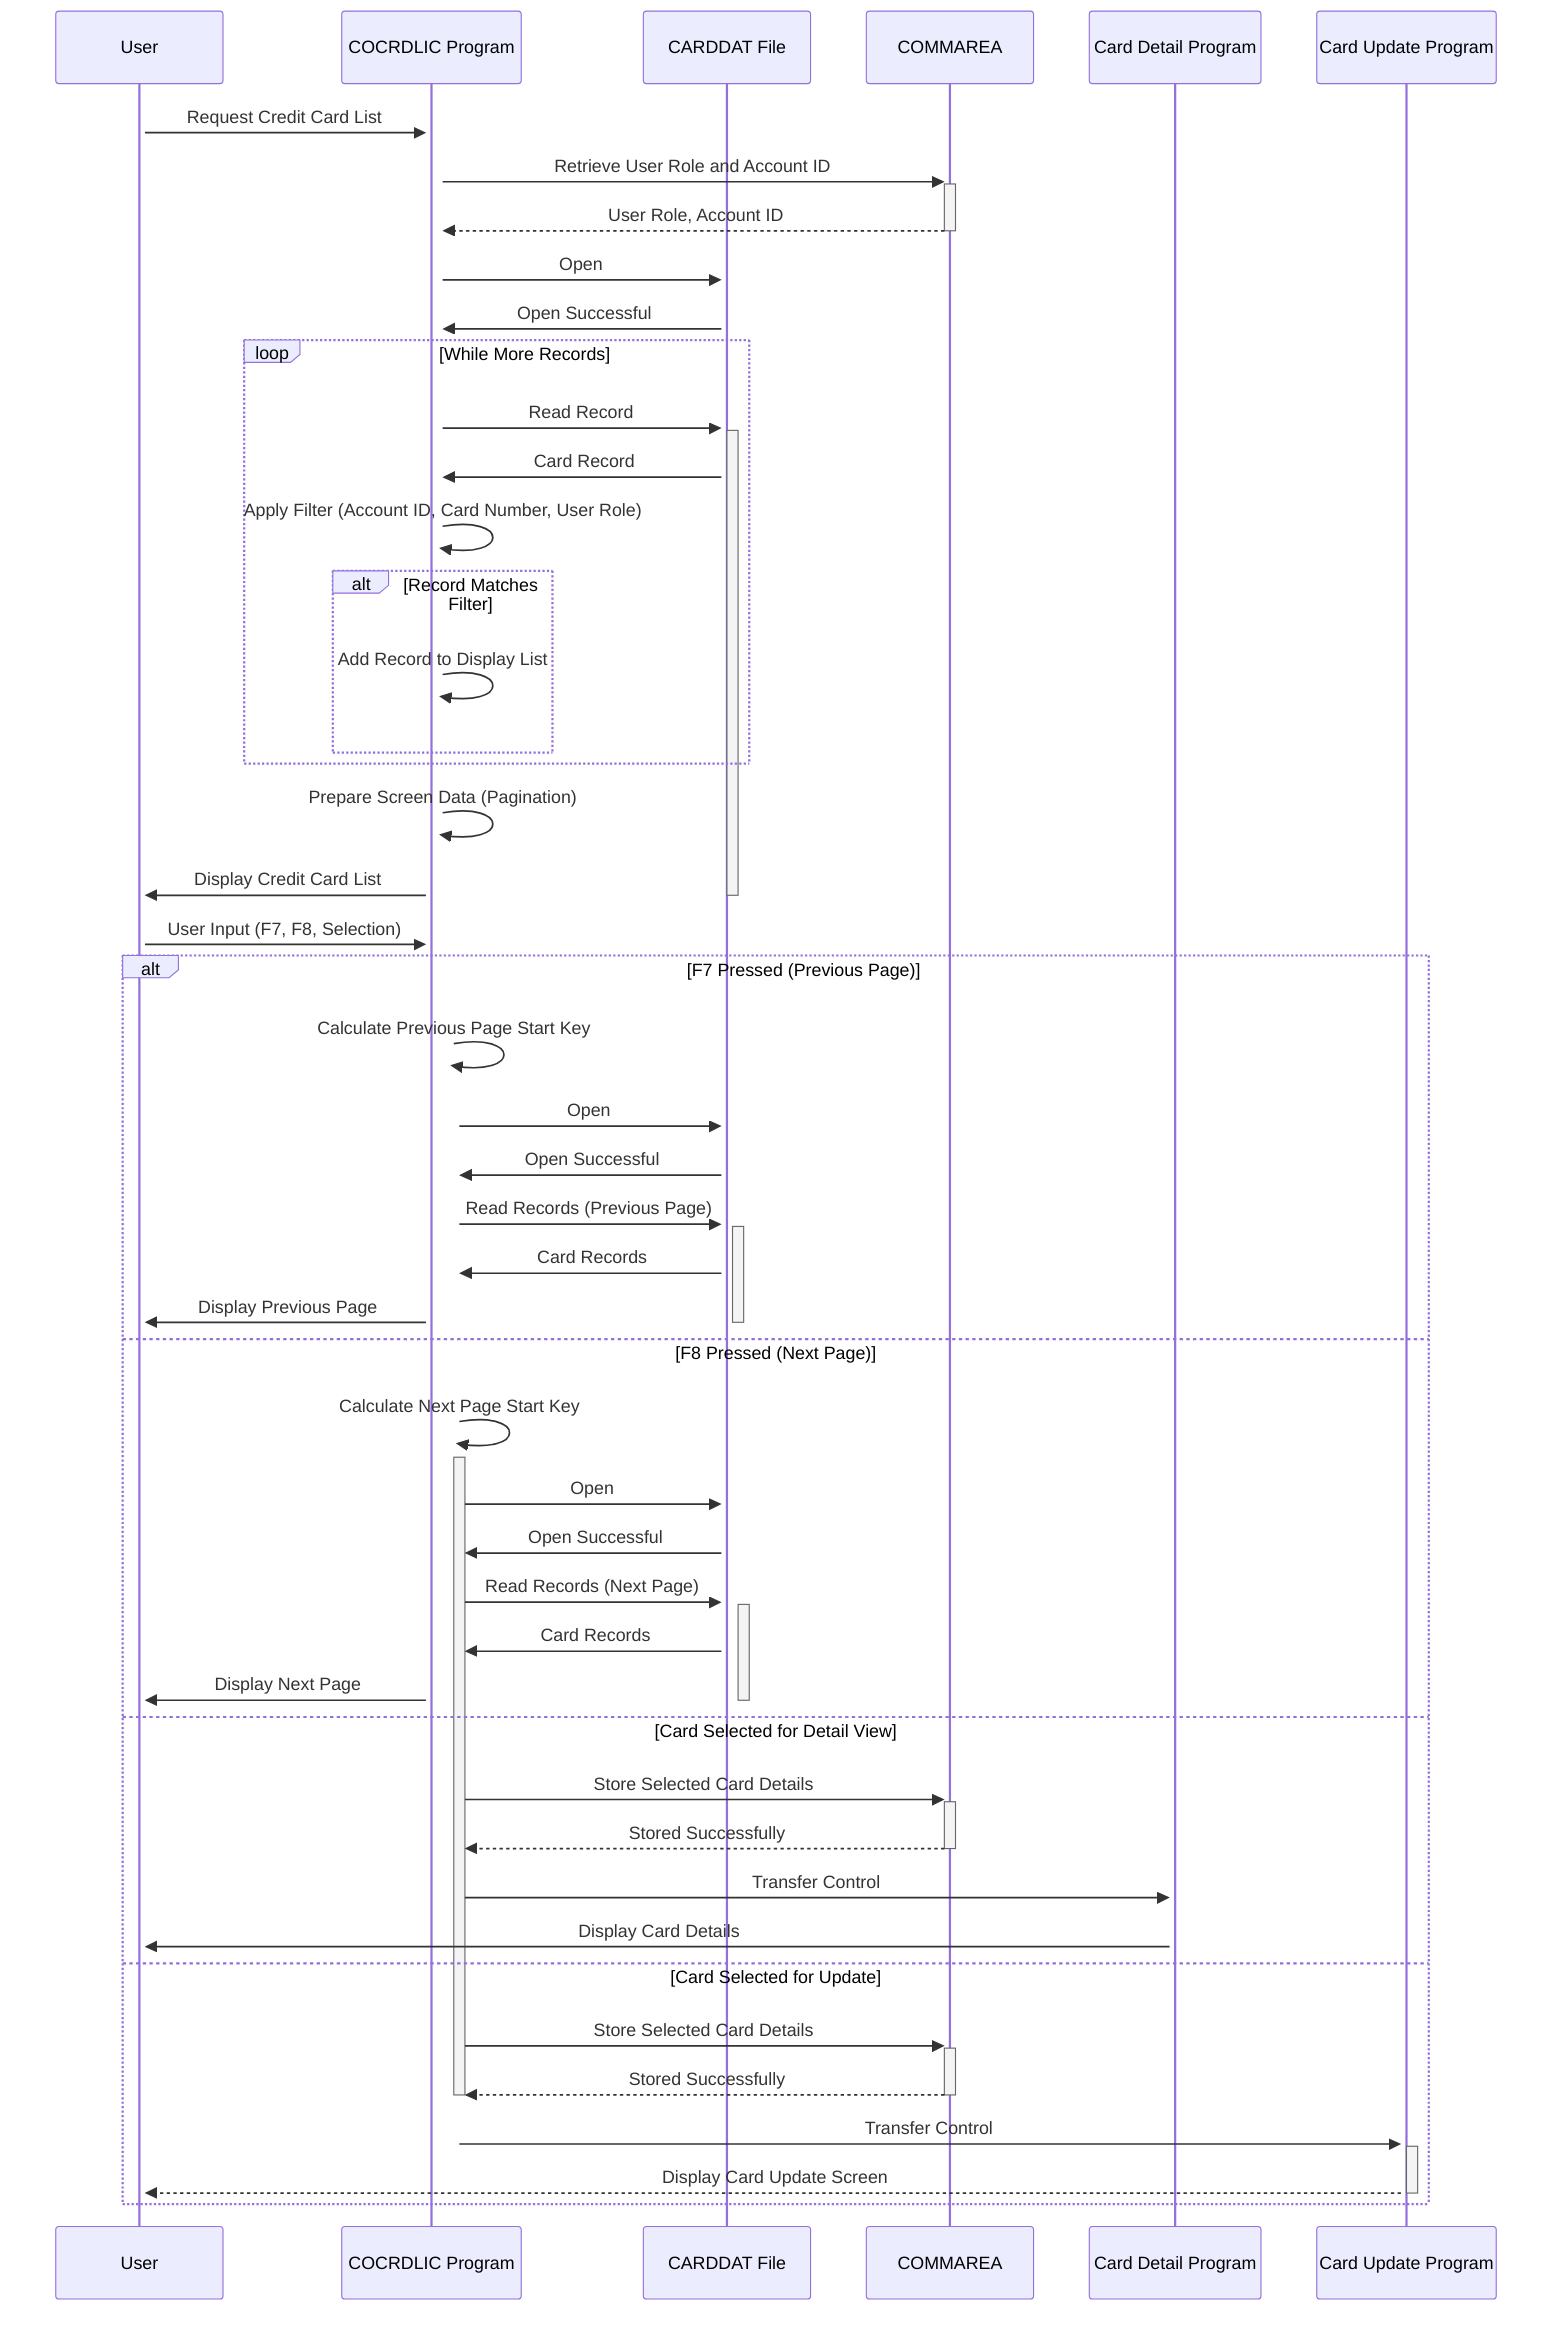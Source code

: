 sequenceDiagram
    %%Indicates the Participants involved in the process
    participant User
    participant COCRDLIC Program
    participant CARDDAT File
    participant COMMAREA
    participant Card Detail Program
    participant Card Update Program

    activate User
    User->>+COCRDLIC Program: Request Credit Card List
    activate COCRDLIC Program
    COCRDLIC Program->>+COMMAREA: Retrieve User Role and Account ID
    COMMAREA-->>-COCRDLIC Program: User Role, Account ID
    COCRDLIC Program->>+CARDDAT File: Open
    CARDDAT File->>COCRDLIC Program: Open Successful

    loop While More Records
        COCRDLIC Program->>+CARDDAT File: Read Record
        CARDDAT File->>COCRDLIC Program: Card Record
        COCRDLIC Program->>COCRDLIC Program: Apply Filter (Account ID, Card Number, User Role)
        alt Record Matches Filter
            COCRDLIC Program->>COCRDLIC Program: Add Record to Display List
        end
    end
    COCRDLIC Program->>+COCRDLIC Program: Prepare Screen Data (Pagination)
    COCRDLIC Program->>User: Display Credit Card List
    deactivate CARDDAT File
    User->>+COCRDLIC Program: User Input (F7, F8, Selection)
    alt F7 Pressed (Previous Page)
        COCRDLIC Program->>+COCRDLIC Program: Calculate Previous Page Start Key
        COCRDLIC Program->>+CARDDAT File: Open
        CARDDAT File->>COCRDLIC Program: Open Successful
        COCRDLIC Program->>+CARDDAT File: Read Records (Previous Page)
        CARDDAT File->>COCRDLIC Program: Card Records
        COCRDLIC Program->>User: Display Previous Page
        deactivate CARDDAT File
    else F8 Pressed (Next Page)
        COCRDLIC Program->>+COCRDLIC Program: Calculate Next Page Start Key
        COCRDLIC Program->>+CARDDAT File: Open
        CARDDAT File->>COCRDLIC Program: Open Successful
        COCRDLIC Program->>+CARDDAT File: Read Records (Next Page)
        CARDDAT File->>COCRDLIC Program: Card Records
        COCRDLIC Program->>User: Display Next Page
        deactivate CARDDAT File
    else Card Selected for Detail View
        COCRDLIC Program->>+COMMAREA: Store Selected Card Details
        COMMAREA-->>-COCRDLIC Program: Stored Successfully
                activate Card Detail Program
        COCRDLIC Program->>+Card Detail Program: Transfer Control
        Card Detail Program->>User: Display Card Details
    else Card Selected for Update
        COCRDLIC Program->>+COMMAREA: Store Selected Card Details
        COMMAREA-->>-COCRDLIC Program: Stored Successfully
        deactivate COCRDLIC Program
        activate Card Update Program
        COCRDLIC Program->>+Card Update Program: Transfer Control
        Card Update Program-->>-User: Display Card Update Screen
    end